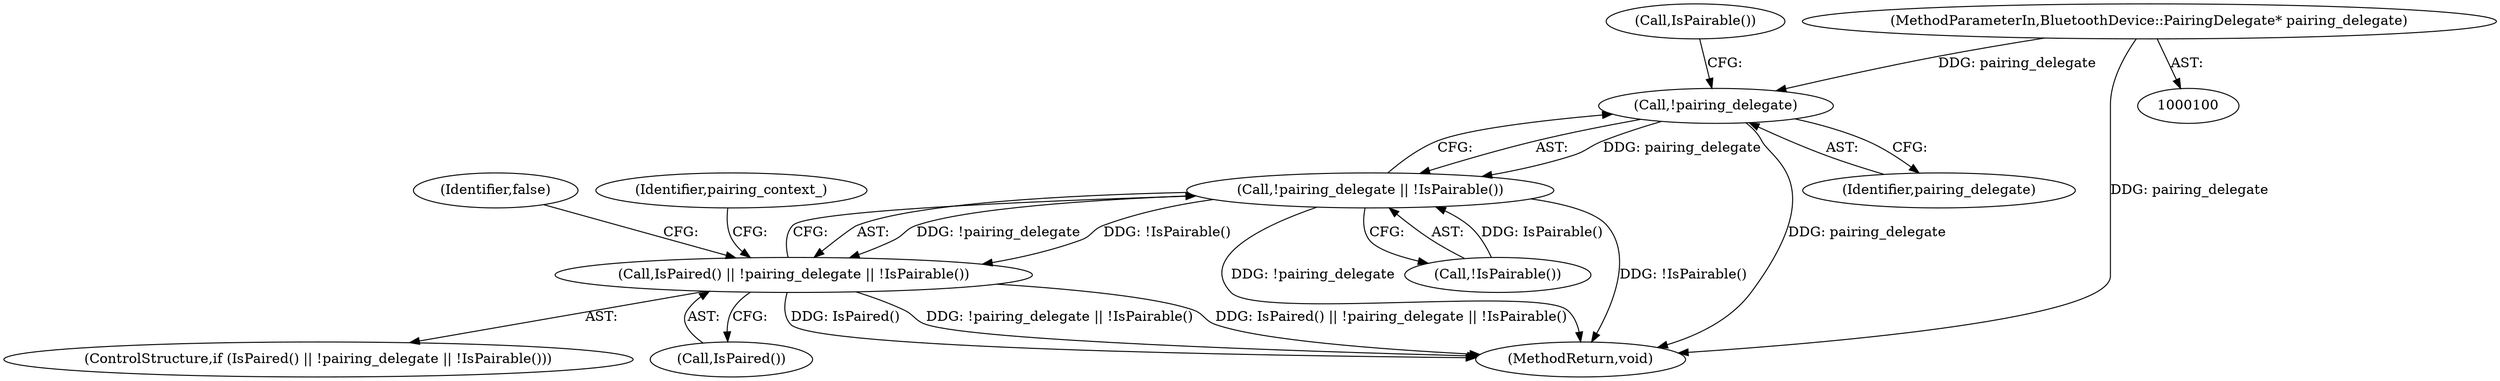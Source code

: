 digraph "0_Chrome_d358f57009b85fb7440208afa5ba87636b491889_7@pointer" {
"1000101" [label="(MethodParameterIn,BluetoothDevice::PairingDelegate* pairing_delegate)"];
"1000126" [label="(Call,!pairing_delegate)"];
"1000125" [label="(Call,!pairing_delegate || !IsPairable())"];
"1000123" [label="(Call,IsPaired() || !pairing_delegate || !IsPairable())"];
"1000127" [label="(Identifier,pairing_delegate)"];
"1000129" [label="(Call,IsPairable())"];
"1000101" [label="(MethodParameterIn,BluetoothDevice::PairingDelegate* pairing_delegate)"];
"1000132" [label="(Identifier,false)"];
"1000122" [label="(ControlStructure,if (IsPaired() || !pairing_delegate || !IsPairable()))"];
"1000128" [label="(Call,!IsPairable())"];
"1000126" [label="(Call,!pairing_delegate)"];
"1000124" [label="(Call,IsPaired())"];
"1000156" [label="(MethodReturn,void)"];
"1000125" [label="(Call,!pairing_delegate || !IsPairable())"];
"1000123" [label="(Call,IsPaired() || !pairing_delegate || !IsPairable())"];
"1000139" [label="(Identifier,pairing_context_)"];
"1000101" -> "1000100"  [label="AST: "];
"1000101" -> "1000156"  [label="DDG: pairing_delegate"];
"1000101" -> "1000126"  [label="DDG: pairing_delegate"];
"1000126" -> "1000125"  [label="AST: "];
"1000126" -> "1000127"  [label="CFG: "];
"1000127" -> "1000126"  [label="AST: "];
"1000129" -> "1000126"  [label="CFG: "];
"1000125" -> "1000126"  [label="CFG: "];
"1000126" -> "1000156"  [label="DDG: pairing_delegate"];
"1000126" -> "1000125"  [label="DDG: pairing_delegate"];
"1000125" -> "1000123"  [label="AST: "];
"1000125" -> "1000128"  [label="CFG: "];
"1000128" -> "1000125"  [label="AST: "];
"1000123" -> "1000125"  [label="CFG: "];
"1000125" -> "1000156"  [label="DDG: !pairing_delegate"];
"1000125" -> "1000156"  [label="DDG: !IsPairable()"];
"1000125" -> "1000123"  [label="DDG: !pairing_delegate"];
"1000125" -> "1000123"  [label="DDG: !IsPairable()"];
"1000128" -> "1000125"  [label="DDG: IsPairable()"];
"1000123" -> "1000122"  [label="AST: "];
"1000123" -> "1000124"  [label="CFG: "];
"1000124" -> "1000123"  [label="AST: "];
"1000132" -> "1000123"  [label="CFG: "];
"1000139" -> "1000123"  [label="CFG: "];
"1000123" -> "1000156"  [label="DDG: !pairing_delegate || !IsPairable()"];
"1000123" -> "1000156"  [label="DDG: IsPaired() || !pairing_delegate || !IsPairable()"];
"1000123" -> "1000156"  [label="DDG: IsPaired()"];
}
